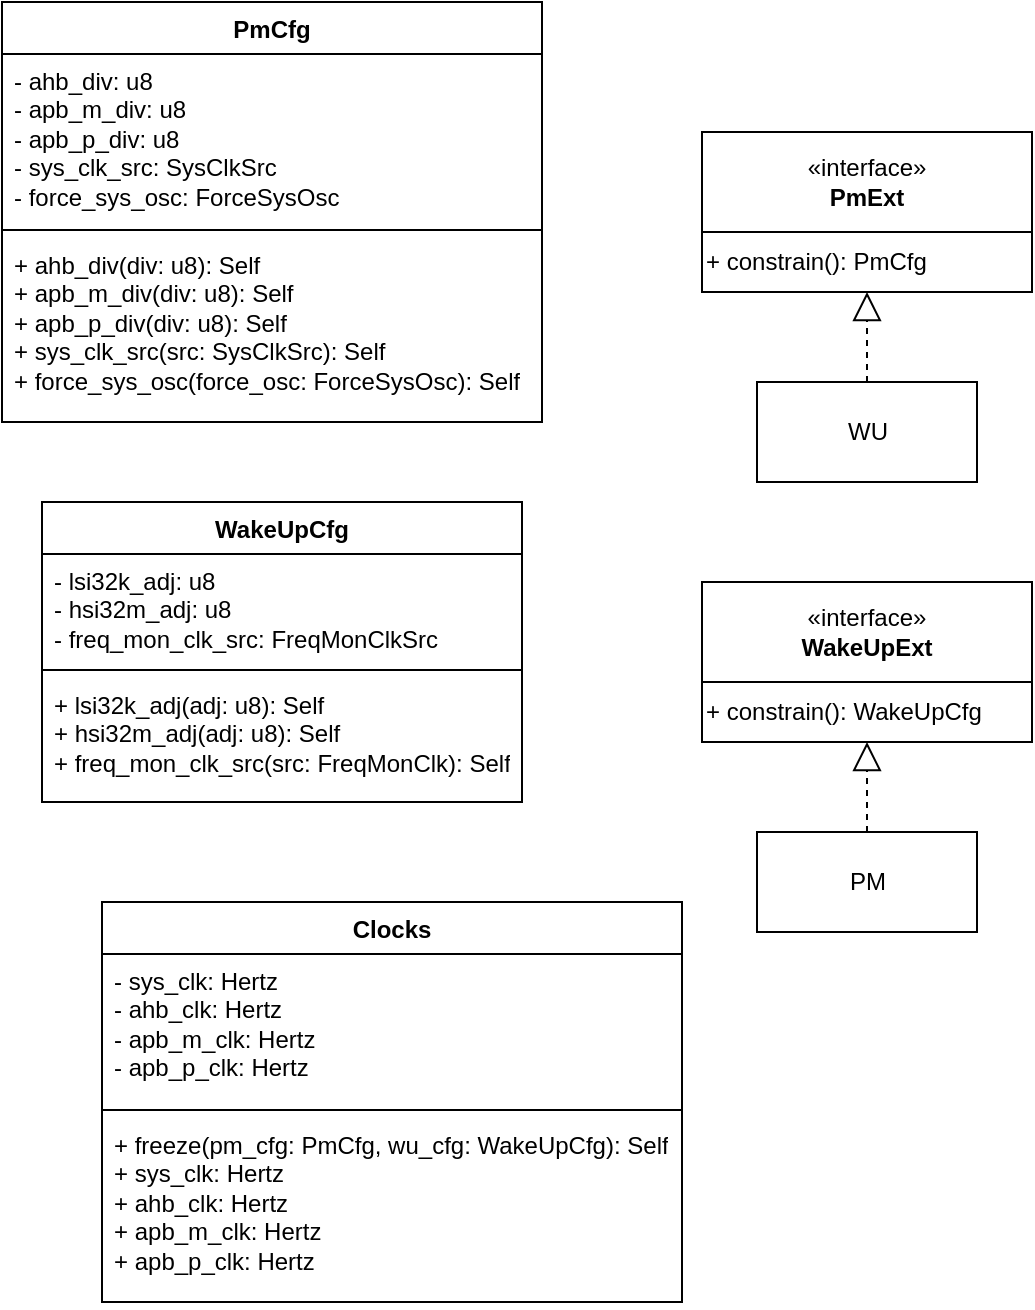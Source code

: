 <mxfile version="26.2.15">
  <diagram id="C5RBs43oDa-KdzZeNtuy" name="Page-1">
    <mxGraphModel dx="1661" dy="889" grid="1" gridSize="10" guides="1" tooltips="1" connect="1" arrows="1" fold="1" page="1" pageScale="1" pageWidth="827" pageHeight="1169" math="0" shadow="0">
      <root>
        <mxCell id="WIyWlLk6GJQsqaUBKTNV-0" />
        <mxCell id="WIyWlLk6GJQsqaUBKTNV-1" parent="WIyWlLk6GJQsqaUBKTNV-0" />
        <mxCell id="L62SZfcYrU-CM2bbXczC-2" value="PmCfg" style="swimlane;fontStyle=1;align=center;verticalAlign=top;childLayout=stackLayout;horizontal=1;startSize=26;horizontalStack=0;resizeParent=1;resizeParentMax=0;resizeLast=0;collapsible=1;marginBottom=0;whiteSpace=wrap;html=1;" parent="WIyWlLk6GJQsqaUBKTNV-1" vertex="1">
          <mxGeometry x="30" y="170" width="270" height="210" as="geometry" />
        </mxCell>
        <mxCell id="L62SZfcYrU-CM2bbXczC-3" value="&lt;div&gt;- ahb_div: u8&lt;/div&gt;&lt;div&gt;- apb_m_div: u8&lt;/div&gt;&lt;div&gt;- apb_p_div: u8&lt;/div&gt;&lt;div&gt;- sys_clk_src: SysClkSrc&lt;/div&gt;&lt;div&gt;- force_sys_osc: ForceSysOsc&lt;/div&gt;&lt;div&gt;&lt;br&gt;&lt;/div&gt;" style="text;strokeColor=none;fillColor=none;align=left;verticalAlign=top;spacingLeft=4;spacingRight=4;overflow=hidden;rotatable=0;points=[[0,0.5],[1,0.5]];portConstraint=eastwest;whiteSpace=wrap;html=1;" parent="L62SZfcYrU-CM2bbXczC-2" vertex="1">
          <mxGeometry y="26" width="270" height="84" as="geometry" />
        </mxCell>
        <mxCell id="L62SZfcYrU-CM2bbXczC-4" value="" style="line;strokeWidth=1;fillColor=none;align=left;verticalAlign=middle;spacingTop=-1;spacingLeft=3;spacingRight=3;rotatable=0;labelPosition=right;points=[];portConstraint=eastwest;strokeColor=inherit;" parent="L62SZfcYrU-CM2bbXczC-2" vertex="1">
          <mxGeometry y="110" width="270" height="8" as="geometry" />
        </mxCell>
        <mxCell id="L62SZfcYrU-CM2bbXczC-5" value="+ ahb_div(div: u8): Self&lt;div&gt;+ apb_m_div(div: u8): Self&lt;/div&gt;&lt;div&gt;+ apb_p_div(div: u8): Self&lt;/div&gt;&lt;div&gt;+ sys_clk_src(src: SysClkSrc): Self&lt;/div&gt;&lt;div&gt;+ force_sys_osc(force_osc: ForceSysOsc): Self&lt;/div&gt;" style="text;strokeColor=none;fillColor=none;align=left;verticalAlign=top;spacingLeft=4;spacingRight=4;overflow=hidden;rotatable=0;points=[[0,0.5],[1,0.5]];portConstraint=eastwest;whiteSpace=wrap;html=1;" parent="L62SZfcYrU-CM2bbXczC-2" vertex="1">
          <mxGeometry y="118" width="270" height="92" as="geometry" />
        </mxCell>
        <mxCell id="L62SZfcYrU-CM2bbXczC-7" value="«interface»&lt;br&gt;&lt;b&gt;PmExt&lt;/b&gt;" style="html=1;whiteSpace=wrap;" parent="WIyWlLk6GJQsqaUBKTNV-1" vertex="1">
          <mxGeometry x="380" y="235" width="165" height="50" as="geometry" />
        </mxCell>
        <mxCell id="L62SZfcYrU-CM2bbXczC-8" value="+ constrain(): PmCfg" style="html=1;whiteSpace=wrap;align=left;" parent="WIyWlLk6GJQsqaUBKTNV-1" vertex="1">
          <mxGeometry x="380" y="285" width="165" height="30" as="geometry" />
        </mxCell>
        <mxCell id="L62SZfcYrU-CM2bbXczC-9" value="«interface»&lt;br&gt;&lt;b&gt;WakeUpExt&lt;/b&gt;" style="html=1;whiteSpace=wrap;" parent="WIyWlLk6GJQsqaUBKTNV-1" vertex="1">
          <mxGeometry x="380" y="460" width="165" height="50" as="geometry" />
        </mxCell>
        <mxCell id="L62SZfcYrU-CM2bbXczC-10" value="+ constrain(): WakeUpCfg" style="html=1;whiteSpace=wrap;align=left;" parent="WIyWlLk6GJQsqaUBKTNV-1" vertex="1">
          <mxGeometry x="380" y="510" width="165" height="30" as="geometry" />
        </mxCell>
        <mxCell id="L62SZfcYrU-CM2bbXczC-11" value="WakeUpCfg" style="swimlane;fontStyle=1;align=center;verticalAlign=top;childLayout=stackLayout;horizontal=1;startSize=26;horizontalStack=0;resizeParent=1;resizeParentMax=0;resizeLast=0;collapsible=1;marginBottom=0;whiteSpace=wrap;html=1;" parent="WIyWlLk6GJQsqaUBKTNV-1" vertex="1">
          <mxGeometry x="50" y="420" width="240" height="150" as="geometry" />
        </mxCell>
        <mxCell id="L62SZfcYrU-CM2bbXczC-12" value="&lt;div&gt;&lt;div&gt;- lsi32k_adj: u8&lt;/div&gt;&lt;div&gt;- hsi32m_adj: u8&lt;/div&gt;&lt;div&gt;- freq_mon_clk_src: FreqMonClkSrc&lt;/div&gt;&lt;/div&gt;&lt;div&gt;&lt;br&gt;&lt;/div&gt;" style="text;strokeColor=none;fillColor=none;align=left;verticalAlign=top;spacingLeft=4;spacingRight=4;overflow=hidden;rotatable=0;points=[[0,0.5],[1,0.5]];portConstraint=eastwest;whiteSpace=wrap;html=1;" parent="L62SZfcYrU-CM2bbXczC-11" vertex="1">
          <mxGeometry y="26" width="240" height="54" as="geometry" />
        </mxCell>
        <mxCell id="L62SZfcYrU-CM2bbXczC-13" value="" style="line;strokeWidth=1;fillColor=none;align=left;verticalAlign=middle;spacingTop=-1;spacingLeft=3;spacingRight=3;rotatable=0;labelPosition=right;points=[];portConstraint=eastwest;strokeColor=inherit;" parent="L62SZfcYrU-CM2bbXczC-11" vertex="1">
          <mxGeometry y="80" width="240" height="8" as="geometry" />
        </mxCell>
        <mxCell id="L62SZfcYrU-CM2bbXczC-14" value="&lt;div&gt;&lt;div&gt;+ lsi32k_adj(adj: u8): Self&lt;/div&gt;&lt;div&gt;+ hsi32m_adj(adj: u8):&amp;nbsp;&lt;span style=&quot;background-color: transparent; color: light-dark(rgb(0, 0, 0), rgb(255, 255, 255));&quot;&gt;Self&lt;/span&gt;&lt;/div&gt;&lt;div&gt;+ freq_mon_clk_src(src: FreqMonClk): Self&lt;/div&gt;&lt;/div&gt;&lt;div&gt;&lt;br&gt;&lt;/div&gt;" style="text;strokeColor=none;fillColor=none;align=left;verticalAlign=top;spacingLeft=4;spacingRight=4;overflow=hidden;rotatable=0;points=[[0,0.5],[1,0.5]];portConstraint=eastwest;whiteSpace=wrap;html=1;" parent="L62SZfcYrU-CM2bbXczC-11" vertex="1">
          <mxGeometry y="88" width="240" height="62" as="geometry" />
        </mxCell>
        <mxCell id="L62SZfcYrU-CM2bbXczC-15" value="Clocks" style="swimlane;fontStyle=1;align=center;verticalAlign=top;childLayout=stackLayout;horizontal=1;startSize=26;horizontalStack=0;resizeParent=1;resizeParentMax=0;resizeLast=0;collapsible=1;marginBottom=0;whiteSpace=wrap;html=1;" parent="WIyWlLk6GJQsqaUBKTNV-1" vertex="1">
          <mxGeometry x="80" y="620" width="290" height="200" as="geometry" />
        </mxCell>
        <mxCell id="L62SZfcYrU-CM2bbXczC-16" value="&lt;div&gt;- sys_clk: Hertz&lt;/div&gt;&lt;div&gt;- ahb_clk: Hertz&lt;/div&gt;&lt;div&gt;- apb_m_clk: Hertz&lt;/div&gt;&lt;div&gt;- apb_p_clk: Hertz&lt;/div&gt;" style="text;strokeColor=none;fillColor=none;align=left;verticalAlign=top;spacingLeft=4;spacingRight=4;overflow=hidden;rotatable=0;points=[[0,0.5],[1,0.5]];portConstraint=eastwest;whiteSpace=wrap;html=1;" parent="L62SZfcYrU-CM2bbXczC-15" vertex="1">
          <mxGeometry y="26" width="290" height="74" as="geometry" />
        </mxCell>
        <mxCell id="L62SZfcYrU-CM2bbXczC-17" value="" style="line;strokeWidth=1;fillColor=none;align=left;verticalAlign=middle;spacingTop=-1;spacingLeft=3;spacingRight=3;rotatable=0;labelPosition=right;points=[];portConstraint=eastwest;strokeColor=inherit;" parent="L62SZfcYrU-CM2bbXczC-15" vertex="1">
          <mxGeometry y="100" width="290" height="8" as="geometry" />
        </mxCell>
        <mxCell id="L62SZfcYrU-CM2bbXczC-18" value="&lt;div&gt;+ freeze(pm_cfg: PmCfg, wu_cfg: WakeUpCfg): Self&lt;/div&gt;&lt;div&gt;+ sys_clk: Hertz&lt;/div&gt;&lt;div&gt;+ ahb_clk: Hertz&lt;/div&gt;&lt;div&gt;+ apb_m_clk: Hertz&lt;/div&gt;&lt;div&gt;+ apb_p_clk: Hertz&lt;/div&gt;" style="text;strokeColor=none;fillColor=none;align=left;verticalAlign=top;spacingLeft=4;spacingRight=4;overflow=hidden;rotatable=0;points=[[0,0.5],[1,0.5]];portConstraint=eastwest;whiteSpace=wrap;html=1;" parent="L62SZfcYrU-CM2bbXczC-15" vertex="1">
          <mxGeometry y="108" width="290" height="92" as="geometry" />
        </mxCell>
        <mxCell id="L62SZfcYrU-CM2bbXczC-19" value="PM" style="html=1;whiteSpace=wrap;" parent="WIyWlLk6GJQsqaUBKTNV-1" vertex="1">
          <mxGeometry x="407.5" y="585" width="110" height="50" as="geometry" />
        </mxCell>
        <mxCell id="L62SZfcYrU-CM2bbXczC-20" value="WU" style="html=1;whiteSpace=wrap;" parent="WIyWlLk6GJQsqaUBKTNV-1" vertex="1">
          <mxGeometry x="407.5" y="360" width="110" height="50" as="geometry" />
        </mxCell>
        <mxCell id="L62SZfcYrU-CM2bbXczC-21" value="" style="endArrow=block;dashed=1;endFill=0;endSize=12;html=1;rounded=0;exitX=0.5;exitY=0;exitDx=0;exitDy=0;" parent="WIyWlLk6GJQsqaUBKTNV-1" source="L62SZfcYrU-CM2bbXczC-20" target="L62SZfcYrU-CM2bbXczC-8" edge="1">
          <mxGeometry width="160" relative="1" as="geometry">
            <mxPoint x="290" y="255" as="sourcePoint" />
            <mxPoint x="450" y="255" as="targetPoint" />
          </mxGeometry>
        </mxCell>
        <mxCell id="L62SZfcYrU-CM2bbXczC-22" value="" style="endArrow=block;dashed=1;endFill=0;endSize=12;html=1;rounded=0;exitX=0.5;exitY=0;exitDx=0;exitDy=0;" parent="WIyWlLk6GJQsqaUBKTNV-1" source="L62SZfcYrU-CM2bbXczC-19" target="L62SZfcYrU-CM2bbXczC-10" edge="1">
          <mxGeometry width="160" relative="1" as="geometry">
            <mxPoint x="290" y="705" as="sourcePoint" />
            <mxPoint x="450" y="705" as="targetPoint" />
          </mxGeometry>
        </mxCell>
      </root>
    </mxGraphModel>
  </diagram>
</mxfile>
